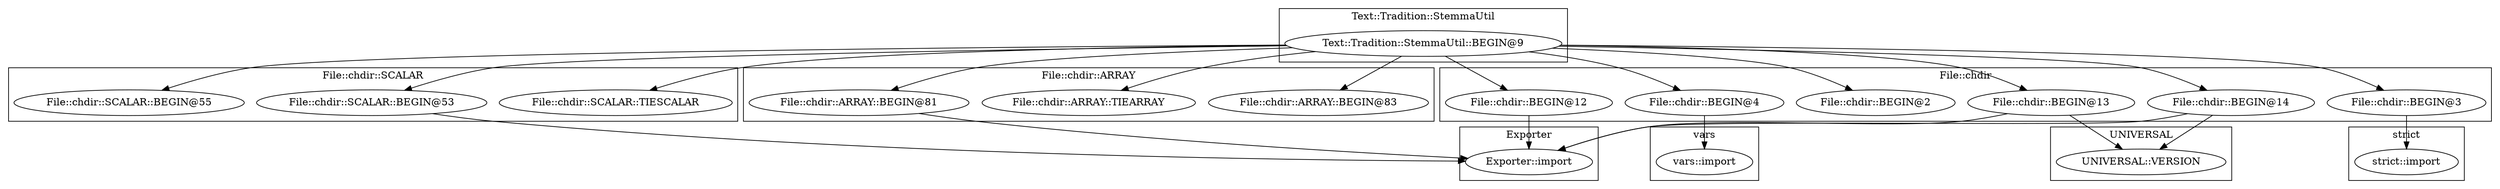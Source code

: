 digraph {
graph [overlap=false]
subgraph cluster_File_chdir {
	label="File::chdir";
	"File::chdir::BEGIN@12";
	"File::chdir::BEGIN@4";
	"File::chdir::BEGIN@14";
	"File::chdir::BEGIN@2";
	"File::chdir::BEGIN@13";
	"File::chdir::BEGIN@3";
}
subgraph cluster_File_chdir_SCALAR {
	label="File::chdir::SCALAR";
	"File::chdir::SCALAR::TIESCALAR";
	"File::chdir::SCALAR::BEGIN@53";
	"File::chdir::SCALAR::BEGIN@55";
}
subgraph cluster_File_chdir_ARRAY {
	label="File::chdir::ARRAY";
	"File::chdir::ARRAY::BEGIN@83";
	"File::chdir::ARRAY::TIEARRAY";
	"File::chdir::ARRAY::BEGIN@81";
}
subgraph cluster_UNIVERSAL {
	label="UNIVERSAL";
	"UNIVERSAL::VERSION";
}
subgraph cluster_Exporter {
	label="Exporter";
	"Exporter::import";
}
subgraph cluster_Text_Tradition_StemmaUtil {
	label="Text::Tradition::StemmaUtil";
	"Text::Tradition::StemmaUtil::BEGIN@9";
}
subgraph cluster_vars {
	label="vars";
	"vars::import";
}
subgraph cluster_strict {
	label="strict";
	"strict::import";
}
"Text::Tradition::StemmaUtil::BEGIN@9" -> "File::chdir::SCALAR::BEGIN@55";
"Text::Tradition::StemmaUtil::BEGIN@9" -> "File::chdir::SCALAR::TIESCALAR";
"File::chdir::BEGIN@3" -> "strict::import";
"Text::Tradition::StemmaUtil::BEGIN@9" -> "File::chdir::BEGIN@13";
"Text::Tradition::StemmaUtil::BEGIN@9" -> "File::chdir::BEGIN@2";
"Text::Tradition::StemmaUtil::BEGIN@9" -> "File::chdir::BEGIN@4";
"File::chdir::BEGIN@12" -> "Exporter::import";
"File::chdir::SCALAR::BEGIN@53" -> "Exporter::import";
"File::chdir::BEGIN@13" -> "Exporter::import";
"File::chdir::BEGIN@14" -> "Exporter::import";
"File::chdir::ARRAY::BEGIN@81" -> "Exporter::import";
"Text::Tradition::StemmaUtil::BEGIN@9" -> "File::chdir::ARRAY::BEGIN@83";
"File::chdir::BEGIN@4" -> "vars::import";
"Text::Tradition::StemmaUtil::BEGIN@9" -> "File::chdir::BEGIN@12";
"Text::Tradition::StemmaUtil::BEGIN@9" -> "File::chdir::SCALAR::BEGIN@53";
"Text::Tradition::StemmaUtil::BEGIN@9" -> "File::chdir::BEGIN@3";
"File::chdir::BEGIN@13" -> "UNIVERSAL::VERSION";
"File::chdir::BEGIN@14" -> "UNIVERSAL::VERSION";
"Text::Tradition::StemmaUtil::BEGIN@9" -> "File::chdir::BEGIN@14";
"Text::Tradition::StemmaUtil::BEGIN@9" -> "File::chdir::ARRAY::BEGIN@81";
"Text::Tradition::StemmaUtil::BEGIN@9" -> "File::chdir::ARRAY::TIEARRAY";
}
